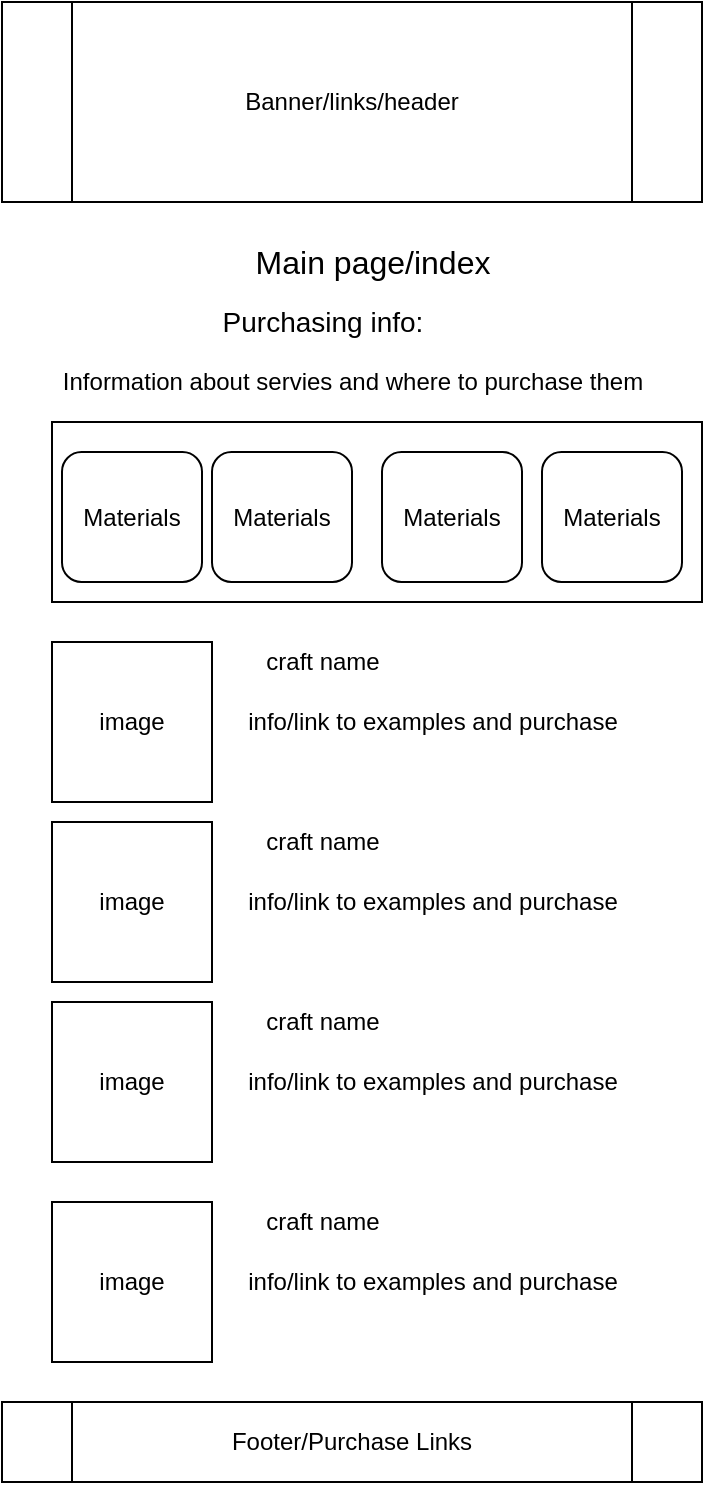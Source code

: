 <mxfile version="15.8.4" type="device"><diagram id="ZeWecFz_JWfpP5wBQBT2" name="Page-1"><mxGraphModel dx="1422" dy="1945" grid="1" gridSize="10" guides="1" tooltips="1" connect="1" arrows="1" fold="1" page="1" pageScale="1" pageWidth="850" pageHeight="1100" math="0" shadow="0"><root><mxCell id="0"/><mxCell id="1" parent="0"/><mxCell id="UAXwXDs9puotMO8rt1WW-1" value="image" style="whiteSpace=wrap;html=1;aspect=fixed;" parent="1" vertex="1"><mxGeometry x="515" y="-770" width="80" height="80" as="geometry"/></mxCell><mxCell id="UAXwXDs9puotMO8rt1WW-3" value="Main page/index" style="text;html=1;align=center;verticalAlign=middle;resizable=0;points=[];autosize=2;fontSize=16;" parent="1" vertex="1"><mxGeometry x="630" y="-970" width="90" height="20" as="geometry"/></mxCell><mxCell id="UAXwXDs9puotMO8rt1WW-4" value="image" style="whiteSpace=wrap;html=1;aspect=fixed;" parent="1" vertex="1"><mxGeometry x="515" y="-680" width="80" height="80" as="geometry"/></mxCell><mxCell id="UAXwXDs9puotMO8rt1WW-6" value="image" style="whiteSpace=wrap;html=1;aspect=fixed;" parent="1" vertex="1"><mxGeometry x="515" y="-590" width="80" height="80" as="geometry"/></mxCell><mxCell id="UAXwXDs9puotMO8rt1WW-8" value="&lt;font style=&quot;font-size: 14px&quot;&gt;Purchasing info:&lt;/font&gt;" style="text;html=1;align=center;verticalAlign=middle;resizable=0;points=[];autosize=1;" parent="1" vertex="1"><mxGeometry x="590" y="-940" width="120" height="20" as="geometry"/></mxCell><mxCell id="UAXwXDs9puotMO8rt1WW-9" value="Information about servies and where to purchase them" style="text;html=1;align=center;verticalAlign=middle;resizable=0;points=[];autosize=1;" parent="1" vertex="1"><mxGeometry x="510" y="-910" width="310" height="20" as="geometry"/></mxCell><mxCell id="UAXwXDs9puotMO8rt1WW-10" value="craft name" style="text;html=1;align=center;verticalAlign=middle;resizable=0;points=[];autosize=1;" parent="1" vertex="1"><mxGeometry x="615" y="-770" width="70" height="20" as="geometry"/></mxCell><mxCell id="UAXwXDs9puotMO8rt1WW-11" value="craft name" style="text;html=1;align=center;verticalAlign=middle;resizable=0;points=[];autosize=1;" parent="1" vertex="1"><mxGeometry x="615" y="-680" width="70" height="20" as="geometry"/></mxCell><mxCell id="UAXwXDs9puotMO8rt1WW-12" value="info/link to examples and purchase" style="text;html=1;align=center;verticalAlign=middle;resizable=0;points=[];autosize=1;" parent="1" vertex="1"><mxGeometry x="605" y="-650" width="200" height="20" as="geometry"/></mxCell><mxCell id="UAXwXDs9puotMO8rt1WW-13" value="craft name" style="text;html=1;align=center;verticalAlign=middle;resizable=0;points=[];autosize=1;" parent="1" vertex="1"><mxGeometry x="615" y="-590" width="70" height="20" as="geometry"/></mxCell><mxCell id="UAXwXDs9puotMO8rt1WW-14" value="info/link to examples and purchase" style="text;html=1;align=center;verticalAlign=middle;resizable=0;points=[];autosize=1;" parent="1" vertex="1"><mxGeometry x="605" y="-740" width="200" height="20" as="geometry"/></mxCell><mxCell id="UAXwXDs9puotMO8rt1WW-15" value="info/link to examples and purchase" style="text;html=1;align=center;verticalAlign=middle;resizable=0;points=[];autosize=1;" parent="1" vertex="1"><mxGeometry x="605" y="-560" width="200" height="20" as="geometry"/></mxCell><mxCell id="UAXwXDs9puotMO8rt1WW-16" value="image" style="whiteSpace=wrap;html=1;aspect=fixed;" parent="1" vertex="1"><mxGeometry x="515" y="-490" width="80" height="80" as="geometry"/></mxCell><mxCell id="UAXwXDs9puotMO8rt1WW-18" value="craft name" style="text;html=1;align=center;verticalAlign=middle;resizable=0;points=[];autosize=1;" parent="1" vertex="1"><mxGeometry x="615" y="-490" width="70" height="20" as="geometry"/></mxCell><mxCell id="UAXwXDs9puotMO8rt1WW-19" value="info/link to examples and purchase" style="text;html=1;align=center;verticalAlign=middle;resizable=0;points=[];autosize=1;" parent="1" vertex="1"><mxGeometry x="605" y="-460" width="200" height="20" as="geometry"/></mxCell><mxCell id="UAXwXDs9puotMO8rt1WW-22" value="Banner/links/header" style="shape=process;whiteSpace=wrap;html=1;backgroundOutline=1;" parent="1" vertex="1"><mxGeometry x="490" y="-1090" width="350" height="100" as="geometry"/></mxCell><mxCell id="UAXwXDs9puotMO8rt1WW-23" value="Footer/Purchase Links" style="shape=process;whiteSpace=wrap;html=1;backgroundOutline=1;" parent="1" vertex="1"><mxGeometry x="490" y="-390" width="350" height="40" as="geometry"/></mxCell><mxCell id="PyKW2rsXb0H74jejPNuh-1" value="" style="rounded=0;whiteSpace=wrap;html=1;" vertex="1" parent="1"><mxGeometry x="515" y="-880" width="325" height="90" as="geometry"/></mxCell><mxCell id="PyKW2rsXb0H74jejPNuh-2" value="Materials" style="rounded=1;whiteSpace=wrap;html=1;" vertex="1" parent="1"><mxGeometry x="520" y="-865" width="70" height="65" as="geometry"/></mxCell><mxCell id="PyKW2rsXb0H74jejPNuh-3" value="Materials" style="rounded=1;whiteSpace=wrap;html=1;" vertex="1" parent="1"><mxGeometry x="595" y="-865" width="70" height="65" as="geometry"/></mxCell><mxCell id="PyKW2rsXb0H74jejPNuh-4" value="Materials" style="rounded=1;whiteSpace=wrap;html=1;" vertex="1" parent="1"><mxGeometry x="680" y="-865" width="70" height="65" as="geometry"/></mxCell><mxCell id="PyKW2rsXb0H74jejPNuh-5" value="Materials" style="rounded=1;whiteSpace=wrap;html=1;" vertex="1" parent="1"><mxGeometry x="760" y="-865" width="70" height="65" as="geometry"/></mxCell></root></mxGraphModel></diagram></mxfile>